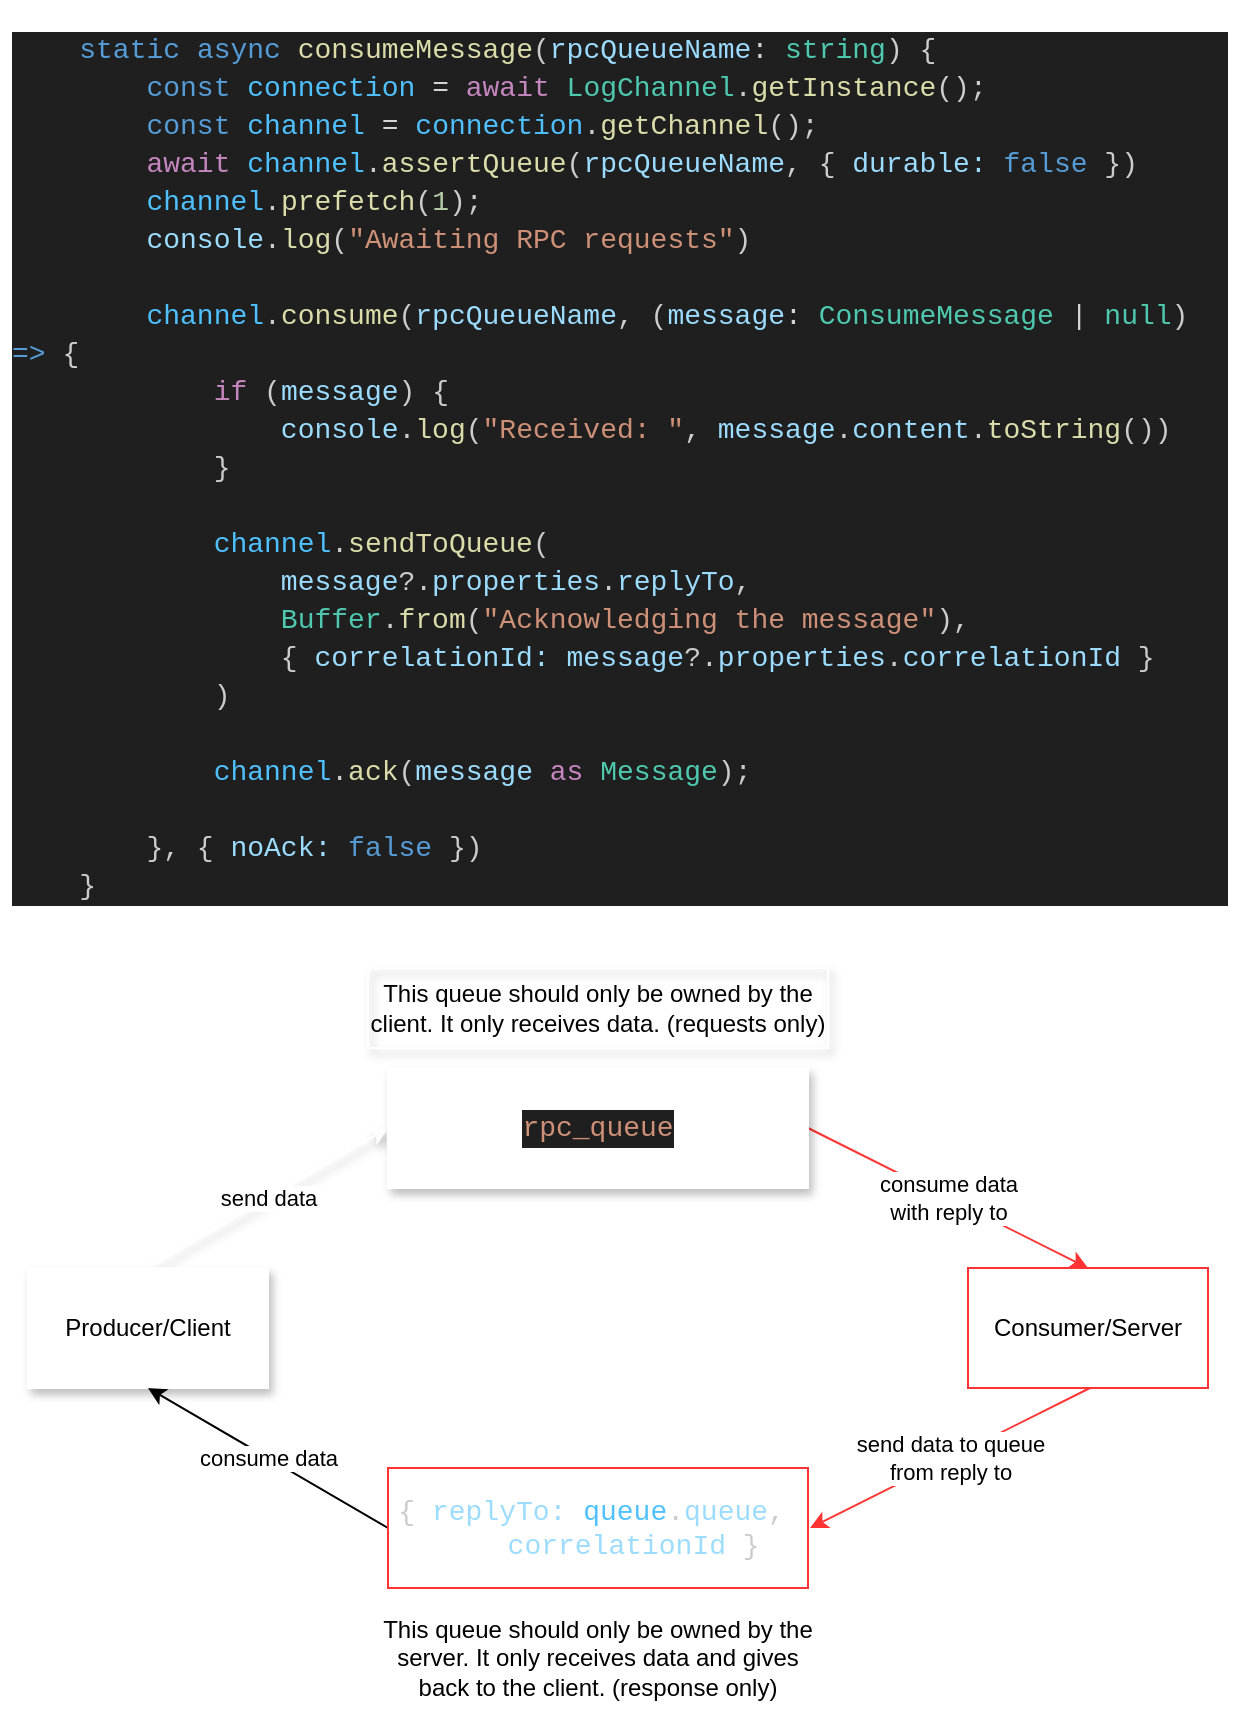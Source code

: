 <mxfile>
    <diagram id="sxjmlb3zoxU2rUjMMWGs" name="Page-1">
        <mxGraphModel dx="602" dy="515" grid="1" gridSize="10" guides="1" tooltips="1" connect="1" arrows="1" fold="1" page="1" pageScale="1" pageWidth="850" pageHeight="1100" math="0" shadow="0">
            <root>
                <mxCell id="0"/>
                <mxCell id="1" parent="0"/>
                <mxCell id="6" value="send data" style="edgeStyle=none;html=1;exitX=0.5;exitY=0;exitDx=0;exitDy=0;entryX=0;entryY=0.5;entryDx=0;entryDy=0;strokeColor=#FFFFFF;shadow=1;" parent="1" source="2" target="4" edge="1">
                    <mxGeometry relative="1" as="geometry"/>
                </mxCell>
                <mxCell id="2" value="Producer/Client" style="rounded=0;whiteSpace=wrap;html=1;strokeColor=#FFFFFF;shadow=1;" parent="1" vertex="1">
                    <mxGeometry x="130" y="720" width="120" height="60" as="geometry"/>
                </mxCell>
                <mxCell id="9" value="send data to queue&lt;br&gt;from reply to" style="edgeStyle=none;html=1;exitX=0.5;exitY=1;exitDx=0;exitDy=0;entryX=1;entryY=0.5;entryDx=0;entryDy=0;strokeColor=#FF3333;" parent="1" edge="1">
                    <mxGeometry relative="1" as="geometry">
                        <mxPoint x="661" y="780" as="sourcePoint"/>
                        <mxPoint x="521" y="850" as="targetPoint"/>
                    </mxGeometry>
                </mxCell>
                <mxCell id="3" value="Consumer/Server" style="rounded=0;whiteSpace=wrap;html=1;strokeColor=#FF3333;" parent="1" vertex="1">
                    <mxGeometry x="600" y="720" width="120" height="60" as="geometry"/>
                </mxCell>
                <mxCell id="8" value="consume data &lt;br&gt;with reply to" style="edgeStyle=none;html=1;exitX=1;exitY=0.5;exitDx=0;exitDy=0;entryX=0.5;entryY=0;entryDx=0;entryDy=0;strokeColor=#FF3333;" parent="1" source="4" target="3" edge="1">
                    <mxGeometry relative="1" as="geometry"/>
                </mxCell>
                <mxCell id="4" value="&lt;div style=&quot;color: rgb(204, 204, 204); background-color: rgb(31, 31, 31); font-family: Consolas, &amp;quot;Courier New&amp;quot;, monospace; font-size: 14px; line-height: 19px;&quot;&gt;&lt;span style=&quot;color: rgb(206, 145, 120); text-align: left;&quot;&gt;rpc_queue&lt;/span&gt;&lt;br&gt;&lt;/div&gt;" style="rounded=0;whiteSpace=wrap;html=1;strokeColor=#FFFFFF;shadow=1;" parent="1" vertex="1">
                    <mxGeometry x="310" y="620" width="210" height="60" as="geometry"/>
                </mxCell>
                <mxCell id="12" value="consume data" style="edgeStyle=none;html=1;exitX=0;exitY=0.5;exitDx=0;exitDy=0;entryX=0.5;entryY=1;entryDx=0;entryDy=0;" parent="1" source="5" target="2" edge="1">
                    <mxGeometry relative="1" as="geometry"/>
                </mxCell>
                <mxCell id="5" value="&lt;div style=&quot;text-align: center; color: rgb(204, 204, 204); font-family: Consolas, &amp;quot;Courier New&amp;quot;, monospace; font-size: 14px;&quot;&gt;{&amp;nbsp;&lt;span style=&quot;background-color: initial; color: rgb(156, 220, 254);&quot;&gt;replyTo&lt;/span&gt;&lt;span style=&quot;background-color: initial; color: rgb(156, 220, 254);&quot;&gt;:&lt;/span&gt;&lt;span style=&quot;background-color: initial;&quot;&gt;&amp;nbsp;&lt;/span&gt;&lt;span style=&quot;background-color: initial; color: rgb(79, 193, 255);&quot;&gt;queue&lt;/span&gt;&lt;span style=&quot;background-color: initial;&quot;&gt;.&lt;/span&gt;&lt;span style=&quot;background-color: initial; color: rgb(156, 220, 254);&quot;&gt;queue&lt;/span&gt;&lt;span style=&quot;background-color: initial;&quot;&gt;,&lt;/span&gt;&lt;span style=&quot;background-color: initial;&quot;&gt;&amp;nbsp; &amp;nbsp; &amp;nbsp;&lt;/span&gt;&lt;span style=&quot;background-color: initial;&quot;&gt;&amp;nbsp;&lt;/span&gt;&lt;span style=&quot;background-color: initial; color: rgb(156, 220, 254);&quot;&gt;correlationId&amp;nbsp;&lt;/span&gt;&lt;span style=&quot;background-color: initial;&quot;&gt;}&lt;/span&gt;&lt;/div&gt;" style="rounded=0;whiteSpace=wrap;html=1;align=left;strokeColor=#FF3333;" parent="1" vertex="1">
                    <mxGeometry x="310" y="820" width="210" height="60" as="geometry"/>
                </mxCell>
                <mxCell id="10" value="This queue should only be owned by the client. It only receives data. (requests only)" style="text;html=1;strokeColor=#FFFFFF;fillColor=none;align=center;verticalAlign=middle;whiteSpace=wrap;rounded=0;shadow=1;" parent="1" vertex="1">
                    <mxGeometry x="300" y="570" width="230" height="40" as="geometry"/>
                </mxCell>
                <mxCell id="11" value="This queue should only be owned by the server. It only receives data and gives back to the client. (response only)" style="text;html=1;strokeColor=none;fillColor=none;align=center;verticalAlign=middle;whiteSpace=wrap;rounded=0;" parent="1" vertex="1">
                    <mxGeometry x="305" y="890" width="220" height="50" as="geometry"/>
                </mxCell>
                <mxCell id="13" value="&lt;div style=&quot;color: rgb(204, 204, 204); background-color: rgb(31, 31, 31); font-family: Consolas, &amp;quot;Courier New&amp;quot;, monospace; font-size: 14px; line-height: 19px;&quot;&gt;&lt;div style=&quot;line-height: 19px;&quot;&gt;&lt;div&gt;&amp;nbsp; &amp;nbsp; &lt;span style=&quot;color: #569cd6;&quot;&gt;static&lt;/span&gt; &lt;span style=&quot;color: #569cd6;&quot;&gt;async&lt;/span&gt; &lt;span style=&quot;color: #dcdcaa;&quot;&gt;consumeMessage&lt;/span&gt;(&lt;span style=&quot;color: #9cdcfe;&quot;&gt;rpcQueueName&lt;/span&gt;&lt;span style=&quot;color: #d4d4d4;&quot;&gt;:&lt;/span&gt; &lt;span style=&quot;color: #4ec9b0;&quot;&gt;string&lt;/span&gt;) {&lt;/div&gt;&lt;div&gt;&amp;nbsp; &amp;nbsp; &amp;nbsp; &amp;nbsp; &lt;span style=&quot;color: #569cd6;&quot;&gt;const&lt;/span&gt; &lt;span style=&quot;color: #4fc1ff;&quot;&gt;connection&lt;/span&gt; &lt;span style=&quot;color: #d4d4d4;&quot;&gt;=&lt;/span&gt; &lt;span style=&quot;color: #c586c0;&quot;&gt;await&lt;/span&gt; &lt;span style=&quot;color: #4ec9b0;&quot;&gt;LogChannel&lt;/span&gt;.&lt;span style=&quot;color: #dcdcaa;&quot;&gt;getInstance&lt;/span&gt;();&lt;/div&gt;&lt;div&gt;&amp;nbsp; &amp;nbsp; &amp;nbsp; &amp;nbsp; &lt;span style=&quot;color: #569cd6;&quot;&gt;const&lt;/span&gt; &lt;span style=&quot;color: #4fc1ff;&quot;&gt;channel&lt;/span&gt; &lt;span style=&quot;color: #d4d4d4;&quot;&gt;=&lt;/span&gt; &lt;span style=&quot;color: #4fc1ff;&quot;&gt;connection&lt;/span&gt;.&lt;span style=&quot;color: #dcdcaa;&quot;&gt;getChannel&lt;/span&gt;();&lt;/div&gt;&lt;div&gt;&amp;nbsp; &amp;nbsp; &amp;nbsp; &amp;nbsp; &lt;span style=&quot;color: #c586c0;&quot;&gt;await&lt;/span&gt; &lt;span style=&quot;color: #4fc1ff;&quot;&gt;channel&lt;/span&gt;.&lt;span style=&quot;color: #dcdcaa;&quot;&gt;assertQueue&lt;/span&gt;(&lt;span style=&quot;color: #9cdcfe;&quot;&gt;rpcQueueName&lt;/span&gt;, { &lt;span style=&quot;color: #9cdcfe;&quot;&gt;durable&lt;/span&gt;&lt;span style=&quot;color: #9cdcfe;&quot;&gt;:&lt;/span&gt; &lt;span style=&quot;color: #569cd6;&quot;&gt;false&lt;/span&gt; })&lt;/div&gt;&lt;div&gt;&amp;nbsp; &amp;nbsp; &amp;nbsp; &amp;nbsp; &lt;span style=&quot;color: #4fc1ff;&quot;&gt;channel&lt;/span&gt;.&lt;span style=&quot;color: #dcdcaa;&quot;&gt;prefetch&lt;/span&gt;(&lt;span style=&quot;color: #b5cea8;&quot;&gt;1&lt;/span&gt;);&lt;/div&gt;&lt;div&gt;&amp;nbsp; &amp;nbsp; &amp;nbsp; &amp;nbsp; &lt;span style=&quot;color: #9cdcfe;&quot;&gt;console&lt;/span&gt;.&lt;span style=&quot;color: #dcdcaa;&quot;&gt;log&lt;/span&gt;(&lt;span style=&quot;color: #ce9178;&quot;&gt;&quot;Awaiting RPC requests&quot;&lt;/span&gt;)&lt;/div&gt;&lt;br&gt;&lt;div&gt;&amp;nbsp; &amp;nbsp; &amp;nbsp; &amp;nbsp; &lt;span style=&quot;color: #4fc1ff;&quot;&gt;channel&lt;/span&gt;.&lt;span style=&quot;color: #dcdcaa;&quot;&gt;consume&lt;/span&gt;(&lt;span style=&quot;color: #9cdcfe;&quot;&gt;rpcQueueName&lt;/span&gt;, (&lt;span style=&quot;color: #9cdcfe;&quot;&gt;message&lt;/span&gt;&lt;span style=&quot;color: #d4d4d4;&quot;&gt;:&lt;/span&gt; &lt;span style=&quot;color: #4ec9b0;&quot;&gt;ConsumeMessage&lt;/span&gt; &lt;span style=&quot;color: #d4d4d4;&quot;&gt;|&lt;/span&gt; &lt;span style=&quot;color: #4ec9b0;&quot;&gt;null&lt;/span&gt;) &lt;span style=&quot;color: #569cd6;&quot;&gt;=&amp;gt;&lt;/span&gt; {&lt;/div&gt;&lt;div&gt;&amp;nbsp; &amp;nbsp; &amp;nbsp; &amp;nbsp; &amp;nbsp; &amp;nbsp; &lt;span style=&quot;color: #c586c0;&quot;&gt;if&lt;/span&gt; (&lt;span style=&quot;color: #9cdcfe;&quot;&gt;message&lt;/span&gt;) {&lt;/div&gt;&lt;div&gt;&amp;nbsp; &amp;nbsp; &amp;nbsp; &amp;nbsp; &amp;nbsp; &amp;nbsp; &amp;nbsp; &amp;nbsp; &lt;span style=&quot;color: #9cdcfe;&quot;&gt;console&lt;/span&gt;.&lt;span style=&quot;color: #dcdcaa;&quot;&gt;log&lt;/span&gt;(&lt;span style=&quot;color: #ce9178;&quot;&gt;&quot;Received: &quot;&lt;/span&gt;, &lt;span style=&quot;color: #9cdcfe;&quot;&gt;message&lt;/span&gt;.&lt;span style=&quot;color: #9cdcfe;&quot;&gt;content&lt;/span&gt;.&lt;span style=&quot;color: #dcdcaa;&quot;&gt;toString&lt;/span&gt;())&lt;/div&gt;&lt;div&gt;&amp;nbsp; &amp;nbsp; &amp;nbsp; &amp;nbsp; &amp;nbsp; &amp;nbsp; }&lt;/div&gt;&lt;br&gt;&lt;div&gt;&amp;nbsp; &amp;nbsp; &amp;nbsp; &amp;nbsp; &amp;nbsp; &amp;nbsp; &lt;span style=&quot;color: #4fc1ff;&quot;&gt;channel&lt;/span&gt;.&lt;span style=&quot;color: #dcdcaa;&quot;&gt;sendToQueue&lt;/span&gt;(&lt;/div&gt;&lt;div&gt;&amp;nbsp; &amp;nbsp; &amp;nbsp; &amp;nbsp; &amp;nbsp; &amp;nbsp; &amp;nbsp; &amp;nbsp; &lt;span style=&quot;color: #9cdcfe;&quot;&gt;message&lt;/span&gt;?.&lt;span style=&quot;color: #9cdcfe;&quot;&gt;properties&lt;/span&gt;.&lt;span style=&quot;color: #9cdcfe;&quot;&gt;replyTo&lt;/span&gt;, &lt;/div&gt;&lt;div&gt;&amp;nbsp; &amp;nbsp; &amp;nbsp; &amp;nbsp; &amp;nbsp; &amp;nbsp; &amp;nbsp; &amp;nbsp; &lt;span style=&quot;color: #4ec9b0;&quot;&gt;Buffer&lt;/span&gt;.&lt;span style=&quot;color: #dcdcaa;&quot;&gt;from&lt;/span&gt;(&lt;span style=&quot;color: #ce9178;&quot;&gt;&quot;Acknowledging the message&quot;&lt;/span&gt;), &lt;/div&gt;&lt;div&gt;&amp;nbsp; &amp;nbsp; &amp;nbsp; &amp;nbsp; &amp;nbsp; &amp;nbsp; &amp;nbsp; &amp;nbsp; { &lt;span style=&quot;color: #9cdcfe;&quot;&gt;correlationId&lt;/span&gt;&lt;span style=&quot;color: #9cdcfe;&quot;&gt;:&lt;/span&gt; &lt;span style=&quot;color: #9cdcfe;&quot;&gt;message&lt;/span&gt;?.&lt;span style=&quot;color: #9cdcfe;&quot;&gt;properties&lt;/span&gt;.&lt;span style=&quot;color: #9cdcfe;&quot;&gt;correlationId&lt;/span&gt; }&lt;/div&gt;&lt;div&gt;&amp;nbsp; &amp;nbsp; &amp;nbsp; &amp;nbsp; &amp;nbsp; &amp;nbsp; )&lt;/div&gt;&lt;br&gt;&lt;div&gt;&amp;nbsp; &amp;nbsp; &amp;nbsp; &amp;nbsp; &amp;nbsp; &amp;nbsp; &lt;span style=&quot;color: #4fc1ff;&quot;&gt;channel&lt;/span&gt;.&lt;span style=&quot;color: #dcdcaa;&quot;&gt;ack&lt;/span&gt;(&lt;span style=&quot;color: #9cdcfe;&quot;&gt;message&lt;/span&gt; &lt;span style=&quot;color: #c586c0;&quot;&gt;as&lt;/span&gt; &lt;span style=&quot;color: #4ec9b0;&quot;&gt;Message&lt;/span&gt;);&lt;/div&gt;&lt;br&gt;&lt;div&gt;&amp;nbsp; &amp;nbsp; &amp;nbsp; &amp;nbsp; }, { &lt;span style=&quot;color: #9cdcfe;&quot;&gt;noAck&lt;/span&gt;&lt;span style=&quot;color: #9cdcfe;&quot;&gt;:&lt;/span&gt; &lt;span style=&quot;color: #569cd6;&quot;&gt;false&lt;/span&gt; })&lt;/div&gt;&lt;div&gt;&amp;nbsp; &amp;nbsp; }&lt;/div&gt;&lt;/div&gt;&lt;/div&gt;" style="text;html=1;strokeColor=none;fillColor=none;align=left;verticalAlign=middle;whiteSpace=wrap;rounded=0;shadow=1;" parent="1" vertex="1">
                    <mxGeometry x="120" y="90" width="610" height="460" as="geometry"/>
                </mxCell>
            </root>
        </mxGraphModel>
    </diagram>
</mxfile>